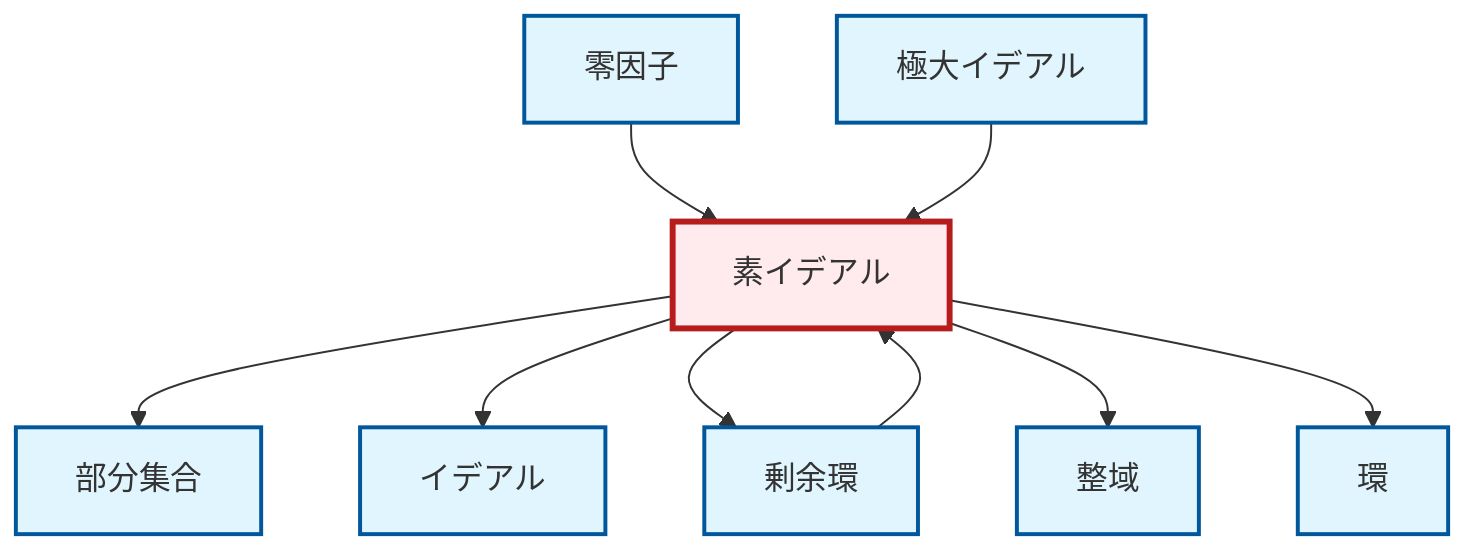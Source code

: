 graph TD
    classDef definition fill:#e1f5fe,stroke:#01579b,stroke-width:2px
    classDef theorem fill:#f3e5f5,stroke:#4a148c,stroke-width:2px
    classDef axiom fill:#fff3e0,stroke:#e65100,stroke-width:2px
    classDef example fill:#e8f5e9,stroke:#1b5e20,stroke-width:2px
    classDef current fill:#ffebee,stroke:#b71c1c,stroke-width:3px
    def-prime-ideal["素イデアル"]:::definition
    def-zero-divisor["零因子"]:::definition
    def-ideal["イデアル"]:::definition
    def-maximal-ideal["極大イデアル"]:::definition
    def-quotient-ring["剰余環"]:::definition
    def-integral-domain["整域"]:::definition
    def-ring["環"]:::definition
    def-subset["部分集合"]:::definition
    def-quotient-ring --> def-prime-ideal
    def-prime-ideal --> def-subset
    def-zero-divisor --> def-prime-ideal
    def-prime-ideal --> def-ideal
    def-prime-ideal --> def-quotient-ring
    def-maximal-ideal --> def-prime-ideal
    def-prime-ideal --> def-integral-domain
    def-prime-ideal --> def-ring
    class def-prime-ideal current